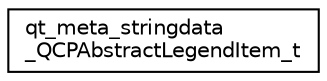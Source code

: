 digraph "Graphical Class Hierarchy"
{
  edge [fontname="Helvetica",fontsize="10",labelfontname="Helvetica",labelfontsize="10"];
  node [fontname="Helvetica",fontsize="10",shape=record];
  rankdir="LR";
  Node1 [label="qt_meta_stringdata\l_QCPAbstractLegendItem_t",height=0.2,width=0.4,color="black", fillcolor="white", style="filled",URL="$structqt__meta__stringdata___q_c_p_abstract_legend_item__t.html"];
}
